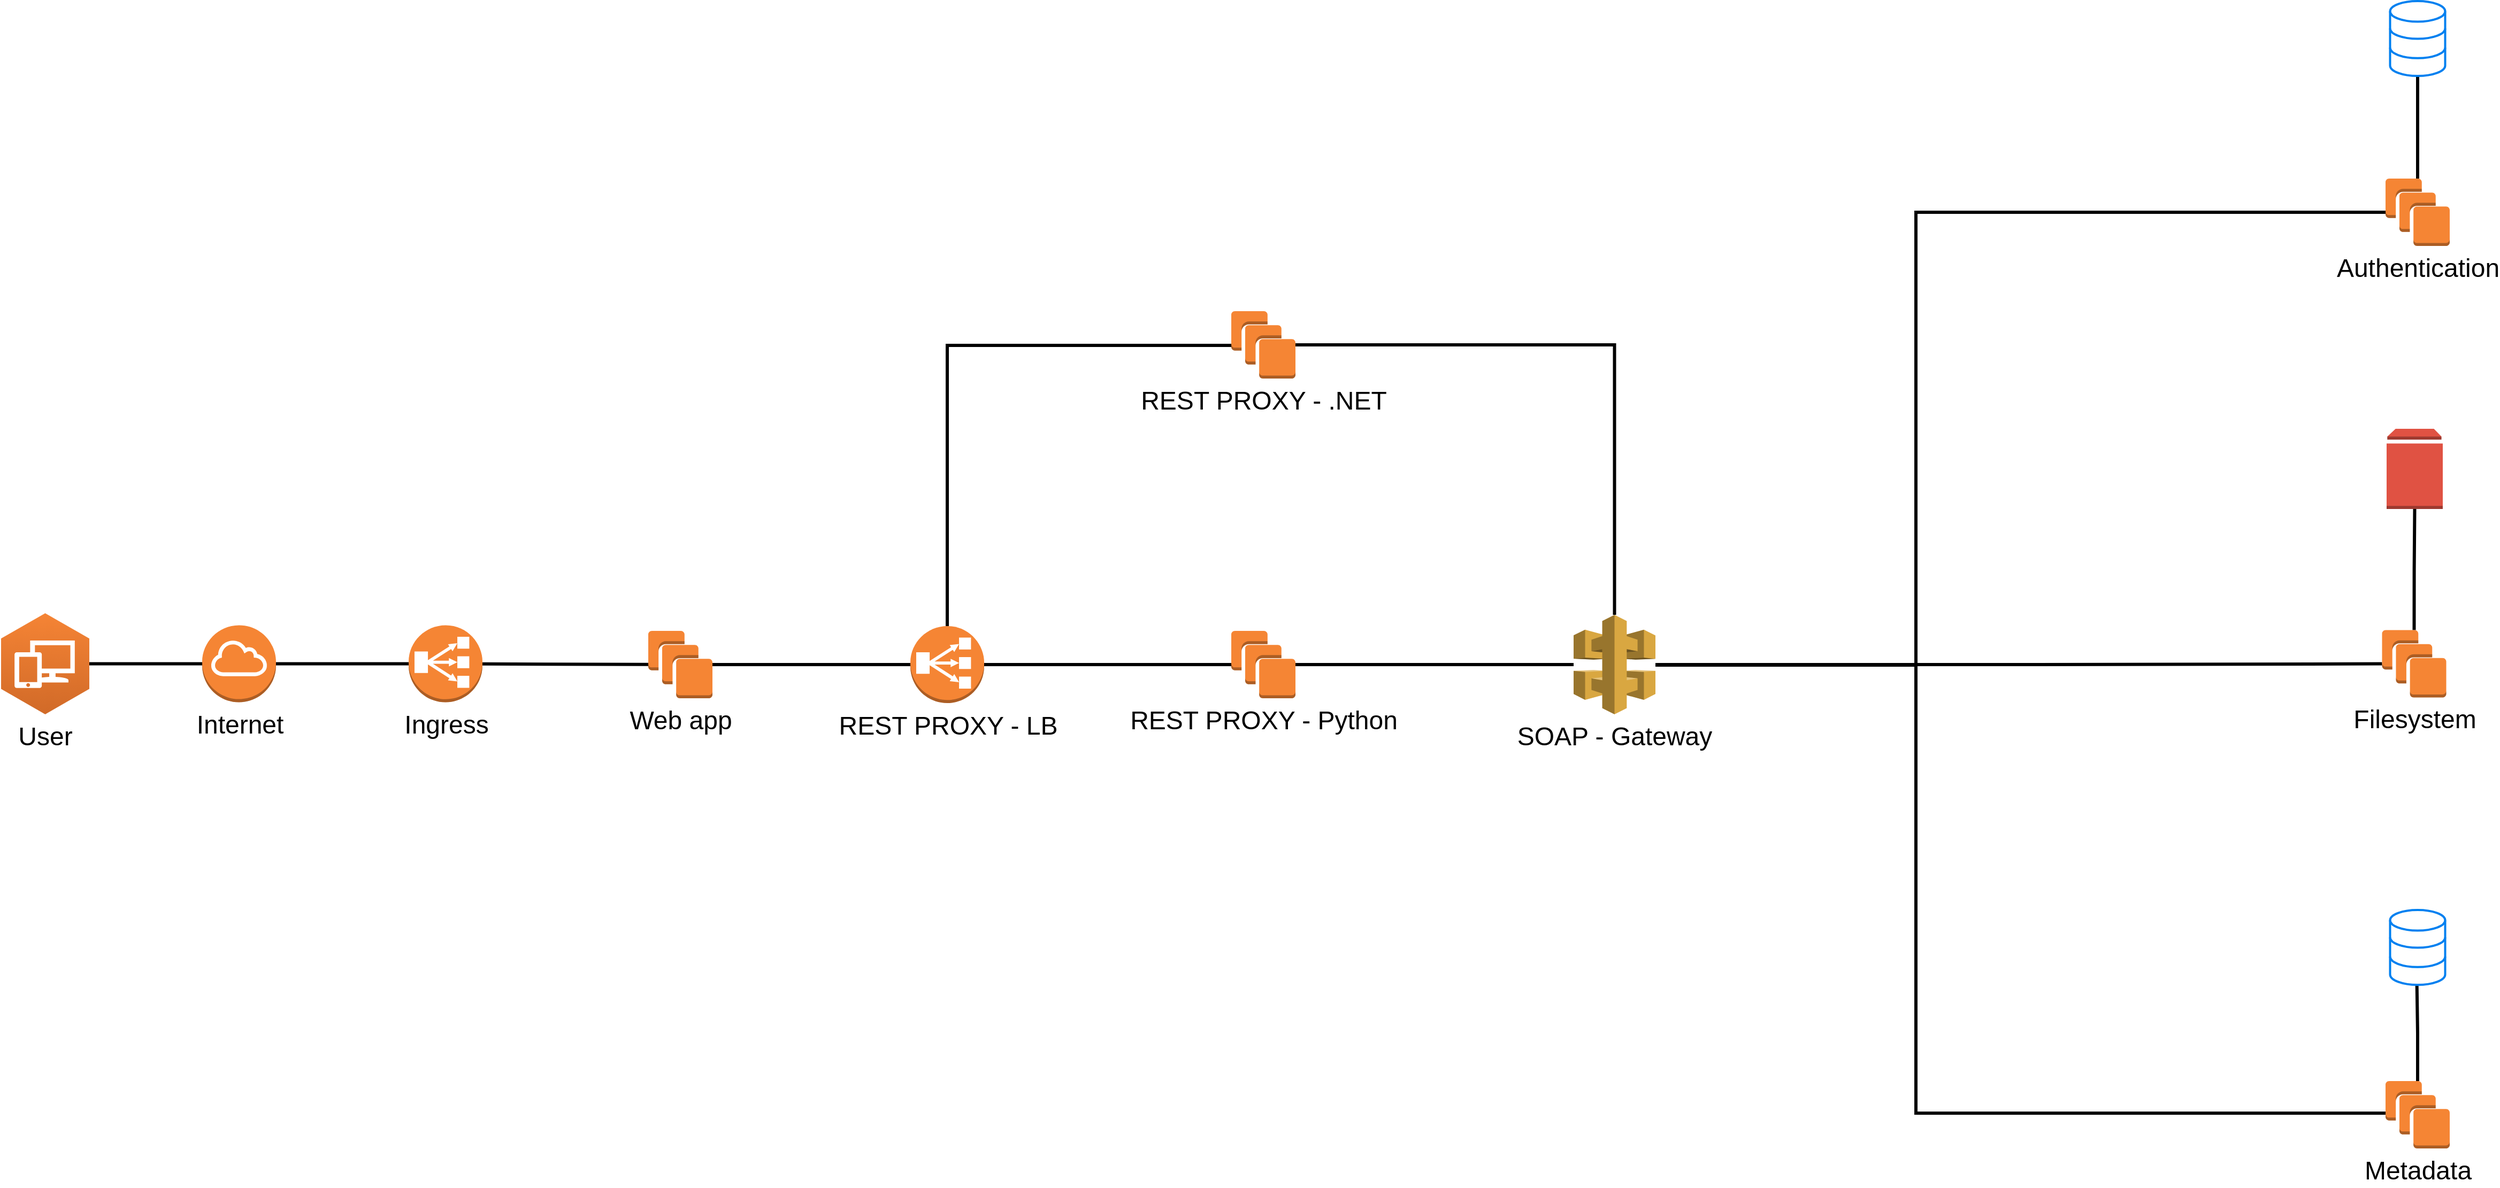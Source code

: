 <mxfile version="21.6.9" type="device">
  <diagram name="Page-1" id="XQMiOfn3S3XH_hqR7fFh">
    <mxGraphModel dx="3850" dy="1649" grid="1" gridSize="10" guides="1" tooltips="1" connect="1" arrows="1" fold="1" page="1" pageScale="1" pageWidth="850" pageHeight="1100" math="0" shadow="0">
      <root>
        <mxCell id="0" />
        <mxCell id="1" parent="0" />
        <mxCell id="6itgvNwJxiwhbzk2W-8b-4" style="edgeStyle=none;curved=1;rounded=0;orthogonalLoop=1;jettySize=auto;html=1;fontSize=24;endArrow=none;endFill=0;strokeWidth=3;" parent="1" source="6itgvNwJxiwhbzk2W-8b-10" target="RNBYTY85siqWDJKNxXiN-1" edge="1">
          <mxGeometry relative="1" as="geometry">
            <mxPoint x="381" y="1008.675" as="sourcePoint" />
            <mxPoint x="540" y="1188.96" as="targetPoint" />
            <Array as="points" />
          </mxGeometry>
        </mxCell>
        <mxCell id="6itgvNwJxiwhbzk2W-8b-7" style="edgeStyle=orthogonalEdgeStyle;rounded=0;orthogonalLoop=1;jettySize=auto;html=1;fontSize=24;startSize=8;endSize=8;endArrow=none;endFill=0;strokeWidth=3;" parent="1" source="6itgvNwJxiwhbzk2W-8b-19" target="6itgvNwJxiwhbzk2W-8b-18" edge="1">
          <mxGeometry relative="1" as="geometry">
            <mxPoint x="864" y="1105.506" as="sourcePoint" />
            <mxPoint x="1149.0" y="1038.494" as="targetPoint" />
          </mxGeometry>
        </mxCell>
        <mxCell id="6itgvNwJxiwhbzk2W-8b-10" value="Ingress" style="outlineConnect=0;dashed=0;verticalLabelPosition=bottom;verticalAlign=top;align=center;html=1;shape=mxgraph.aws3.classic_load_balancer;fillColor=#F58534;gradientColor=none;fontSize=24;" parent="1" vertex="1">
          <mxGeometry x="201" y="973.75" width="69" height="72" as="geometry" />
        </mxCell>
        <mxCell id="6itgvNwJxiwhbzk2W-8b-11" style="edgeStyle=none;curved=1;rounded=0;orthogonalLoop=1;jettySize=auto;html=1;exitX=1;exitY=0.5;exitDx=0;exitDy=0;exitPerimeter=0;fontSize=24;startSize=8;endSize=8;endArrow=none;endFill=0;strokeWidth=3;" parent="1" source="6itgvNwJxiwhbzk2W-8b-12" target="6itgvNwJxiwhbzk2W-8b-10" edge="1">
          <mxGeometry relative="1" as="geometry" />
        </mxCell>
        <mxCell id="6itgvNwJxiwhbzk2W-8b-12" value="Internet" style="outlineConnect=0;dashed=0;verticalLabelPosition=bottom;verticalAlign=top;align=center;html=1;shape=mxgraph.aws3.internet_gateway;fillColor=#F58534;gradientColor=none;fontSize=24;" parent="1" vertex="1">
          <mxGeometry x="8" y="973.75" width="69" height="72" as="geometry" />
        </mxCell>
        <mxCell id="6itgvNwJxiwhbzk2W-8b-13" style="edgeStyle=none;curved=1;rounded=0;orthogonalLoop=1;jettySize=auto;html=1;exitX=1;exitY=0.5;exitDx=0;exitDy=0;exitPerimeter=0;fontSize=24;startSize=8;endSize=8;strokeWidth=3;endArrow=none;endFill=0;" parent="1" source="6itgvNwJxiwhbzk2W-8b-14" target="6itgvNwJxiwhbzk2W-8b-12" edge="1">
          <mxGeometry relative="1" as="geometry" />
        </mxCell>
        <mxCell id="6itgvNwJxiwhbzk2W-8b-14" value="User" style="outlineConnect=0;dashed=0;verticalLabelPosition=bottom;verticalAlign=top;align=center;html=1;shape=mxgraph.aws3.workspaces;fillColor=#D16A28;gradientColor=#F58435;gradientDirection=north;fontSize=24;" parent="1" vertex="1">
          <mxGeometry x="-180" y="962.5" width="82.5" height="94.5" as="geometry" />
        </mxCell>
        <mxCell id="6itgvNwJxiwhbzk2W-8b-17" style="edgeStyle=orthogonalEdgeStyle;rounded=0;orthogonalLoop=1;jettySize=auto;html=1;fontSize=12;startSize=8;endSize=8;endArrow=none;endFill=0;strokeWidth=3;" parent="1" source="6itgvNwJxiwhbzk2W-8b-18" target="6itgvNwJxiwhbzk2W-8b-26" edge="1">
          <mxGeometry relative="1" as="geometry" />
        </mxCell>
        <mxCell id="6itgvNwJxiwhbzk2W-8b-32" style="rounded=0;orthogonalLoop=1;jettySize=auto;html=1;endArrow=none;endFill=0;strokeWidth=3;edgeStyle=orthogonalEdgeStyle;" parent="1" source="6itgvNwJxiwhbzk2W-8b-18" target="6itgvNwJxiwhbzk2W-8b-29" edge="1">
          <mxGeometry relative="1" as="geometry">
            <Array as="points">
              <mxPoint x="1610" y="1010" />
              <mxPoint x="1610" y="1430" />
            </Array>
          </mxGeometry>
        </mxCell>
        <mxCell id="Q0O1jdkAVz9TU8Qr-83v-6" style="rounded=0;orthogonalLoop=1;jettySize=auto;html=1;strokeWidth=3;endArrow=none;endFill=0;" edge="1" parent="1" source="6itgvNwJxiwhbzk2W-8b-18" target="Q0O1jdkAVz9TU8Qr-83v-4">
          <mxGeometry relative="1" as="geometry" />
        </mxCell>
        <mxCell id="6itgvNwJxiwhbzk2W-8b-18" value="SOAP - Gateway" style="outlineConnect=0;dashed=0;verticalLabelPosition=bottom;verticalAlign=top;align=center;html=1;shape=mxgraph.aws3.api_gateway;fillColor=#D9A741;gradientColor=none;fontSize=24;" parent="1" vertex="1">
          <mxGeometry x="1290" y="964" width="76.5" height="93" as="geometry" />
        </mxCell>
        <mxCell id="6itgvNwJxiwhbzk2W-8b-19" value="REST PROXY - .NET" style="outlineConnect=0;dashed=0;verticalLabelPosition=bottom;verticalAlign=top;align=center;html=1;shape=mxgraph.aws3.instances;fillColor=#F58534;gradientColor=none;fontSize=24;" parent="1" vertex="1">
          <mxGeometry x="970" y="680" width="60" height="63" as="geometry" />
        </mxCell>
        <mxCell id="6itgvNwJxiwhbzk2W-8b-21" style="edgeStyle=orthogonalEdgeStyle;rounded=0;orthogonalLoop=1;jettySize=auto;html=1;fontSize=24;startSize=8;endSize=8;endArrow=none;endFill=0;strokeWidth=3;" parent="1" source="6itgvNwJxiwhbzk2W-8b-23" target="6itgvNwJxiwhbzk2W-8b-18" edge="1">
          <mxGeometry relative="1" as="geometry">
            <Array as="points">
              <mxPoint x="1610" y="588" />
              <mxPoint x="1610" y="1011" />
            </Array>
          </mxGeometry>
        </mxCell>
        <mxCell id="6itgvNwJxiwhbzk2W-8b-22" style="edgeStyle=none;curved=1;rounded=0;orthogonalLoop=1;jettySize=auto;html=1;fontSize=24;startSize=8;endSize=8;strokeWidth=3;endArrow=none;endFill=0;" parent="1" source="6itgvNwJxiwhbzk2W-8b-23" target="6itgvNwJxiwhbzk2W-8b-24" edge="1">
          <mxGeometry relative="1" as="geometry">
            <mxPoint x="2107.941" y="504.235" as="targetPoint" />
          </mxGeometry>
        </mxCell>
        <mxCell id="6itgvNwJxiwhbzk2W-8b-23" value="Authentication" style="outlineConnect=0;dashed=0;verticalLabelPosition=bottom;verticalAlign=top;align=center;html=1;shape=mxgraph.aws3.instances;fillColor=#F58534;gradientColor=none;fontSize=24;" parent="1" vertex="1">
          <mxGeometry x="2049" y="556" width="60" height="63" as="geometry" />
        </mxCell>
        <mxCell id="6itgvNwJxiwhbzk2W-8b-24" value="" style="html=1;verticalLabelPosition=bottom;align=center;labelBackgroundColor=#ffffff;verticalAlign=top;strokeWidth=2;strokeColor=#0080F0;shadow=0;dashed=0;shape=mxgraph.ios7.icons.data;fontSize=24;" parent="1" vertex="1">
          <mxGeometry x="2053.25" y="390" width="51.5" height="70" as="geometry" />
        </mxCell>
        <mxCell id="6itgvNwJxiwhbzk2W-8b-25" style="edgeStyle=orthogonalEdgeStyle;rounded=0;orthogonalLoop=1;jettySize=auto;html=1;exitX=0.5;exitY=0;exitDx=0;exitDy=0;exitPerimeter=0;fontSize=12;startSize=8;endSize=8;strokeWidth=3;endArrow=none;endFill=0;" parent="1" source="6itgvNwJxiwhbzk2W-8b-26" target="6itgvNwJxiwhbzk2W-8b-31" edge="1">
          <mxGeometry relative="1" as="geometry">
            <mxPoint x="2079.33" y="852.21" as="targetPoint" />
          </mxGeometry>
        </mxCell>
        <mxCell id="6itgvNwJxiwhbzk2W-8b-26" value="Filesystem" style="outlineConnect=0;dashed=0;verticalLabelPosition=bottom;verticalAlign=top;align=center;html=1;shape=mxgraph.aws3.instances;fillColor=#F58534;gradientColor=none;fontSize=24;" parent="1" vertex="1">
          <mxGeometry x="2045.75" y="978.25" width="60" height="63" as="geometry" />
        </mxCell>
        <mxCell id="6itgvNwJxiwhbzk2W-8b-28" style="edgeStyle=orthogonalEdgeStyle;rounded=0;orthogonalLoop=1;jettySize=auto;html=1;exitX=0.5;exitY=0;exitDx=0;exitDy=0;exitPerimeter=0;entryX=0.487;entryY=1.003;entryDx=0;entryDy=0;entryPerimeter=0;fontSize=12;startSize=8;endSize=8;strokeWidth=3;endArrow=none;endFill=0;" parent="1" source="6itgvNwJxiwhbzk2W-8b-29" target="6itgvNwJxiwhbzk2W-8b-30" edge="1">
          <mxGeometry relative="1" as="geometry" />
        </mxCell>
        <mxCell id="6itgvNwJxiwhbzk2W-8b-29" value="Metadata" style="outlineConnect=0;dashed=0;verticalLabelPosition=bottom;verticalAlign=top;align=center;html=1;shape=mxgraph.aws3.instances;fillColor=#F58534;gradientColor=none;fontSize=24;" parent="1" vertex="1">
          <mxGeometry x="2049" y="1400" width="60" height="63" as="geometry" />
        </mxCell>
        <mxCell id="6itgvNwJxiwhbzk2W-8b-30" value="" style="html=1;verticalLabelPosition=bottom;align=center;labelBackgroundColor=#ffffff;verticalAlign=top;strokeWidth=2;strokeColor=#0080F0;shadow=0;dashed=0;shape=mxgraph.ios7.icons.data;fontSize=24;" parent="1" vertex="1">
          <mxGeometry x="2053.25" y="1240" width="51.5" height="70" as="geometry" />
        </mxCell>
        <mxCell id="6itgvNwJxiwhbzk2W-8b-31" value="" style="outlineConnect=0;dashed=0;verticalLabelPosition=bottom;verticalAlign=top;align=center;html=1;shape=mxgraph.aws3.volume;fillColor=#E05243;gradientColor=none;" parent="1" vertex="1">
          <mxGeometry x="2050" y="790" width="52.5" height="75" as="geometry" />
        </mxCell>
        <mxCell id="Q0O1jdkAVz9TU8Qr-83v-2" style="rounded=0;orthogonalLoop=1;jettySize=auto;html=1;endArrow=none;endFill=0;strokeWidth=3;" edge="1" parent="1" source="RNBYTY85siqWDJKNxXiN-1" target="Q0O1jdkAVz9TU8Qr-83v-1">
          <mxGeometry relative="1" as="geometry" />
        </mxCell>
        <mxCell id="RNBYTY85siqWDJKNxXiN-1" value="Web app" style="outlineConnect=0;dashed=0;verticalLabelPosition=bottom;verticalAlign=top;align=center;html=1;shape=mxgraph.aws3.instances;fillColor=#F58534;gradientColor=none;fontSize=24;" parent="1" vertex="1">
          <mxGeometry x="425" y="979" width="60" height="63" as="geometry" />
        </mxCell>
        <mxCell id="Q0O1jdkAVz9TU8Qr-83v-3" style="edgeStyle=orthogonalEdgeStyle;rounded=0;orthogonalLoop=1;jettySize=auto;html=1;endArrow=none;endFill=0;strokeWidth=3;" edge="1" parent="1" source="Q0O1jdkAVz9TU8Qr-83v-1" target="6itgvNwJxiwhbzk2W-8b-19">
          <mxGeometry relative="1" as="geometry">
            <Array as="points">
              <mxPoint x="705" y="712" />
            </Array>
          </mxGeometry>
        </mxCell>
        <mxCell id="Q0O1jdkAVz9TU8Qr-83v-5" style="rounded=0;orthogonalLoop=1;jettySize=auto;html=1;strokeWidth=3;endArrow=none;endFill=0;" edge="1" parent="1" source="Q0O1jdkAVz9TU8Qr-83v-1" target="Q0O1jdkAVz9TU8Qr-83v-4">
          <mxGeometry relative="1" as="geometry" />
        </mxCell>
        <mxCell id="Q0O1jdkAVz9TU8Qr-83v-1" value="REST PROXY - LB" style="outlineConnect=0;dashed=0;verticalLabelPosition=bottom;verticalAlign=top;align=center;html=1;shape=mxgraph.aws3.classic_load_balancer;fillColor=#F58534;gradientColor=none;fontSize=24;" vertex="1" parent="1">
          <mxGeometry x="670" y="974.5" width="69" height="72" as="geometry" />
        </mxCell>
        <mxCell id="Q0O1jdkAVz9TU8Qr-83v-4" value="REST PROXY - Python" style="outlineConnect=0;dashed=0;verticalLabelPosition=bottom;verticalAlign=top;align=center;html=1;shape=mxgraph.aws3.instances;fillColor=#F58534;gradientColor=none;fontSize=24;" vertex="1" parent="1">
          <mxGeometry x="970" y="979" width="60" height="63" as="geometry" />
        </mxCell>
      </root>
    </mxGraphModel>
  </diagram>
</mxfile>
